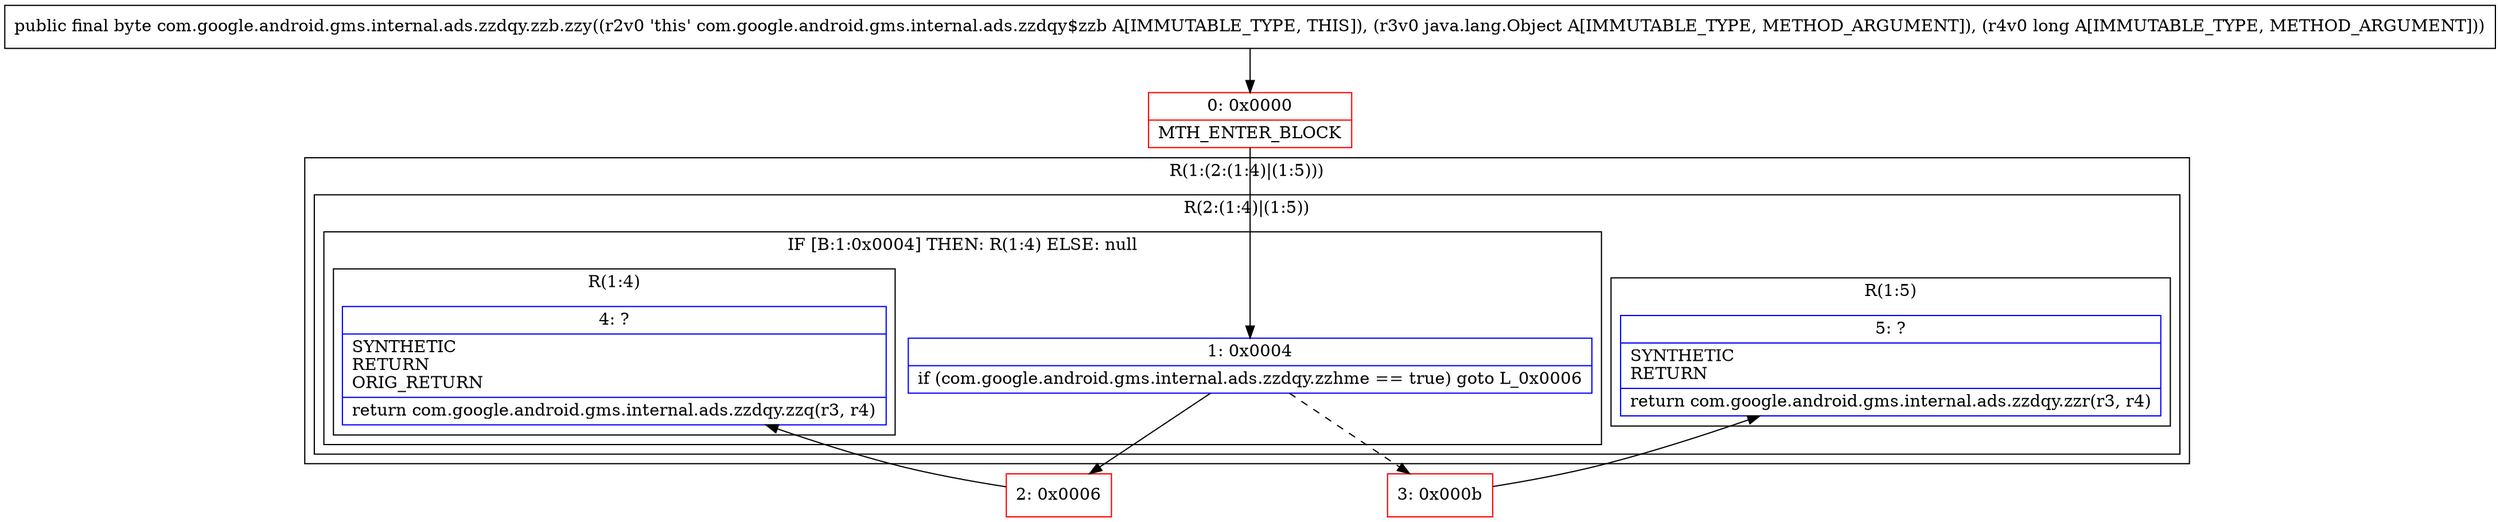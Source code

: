 digraph "CFG forcom.google.android.gms.internal.ads.zzdqy.zzb.zzy(Ljava\/lang\/Object;J)B" {
subgraph cluster_Region_1992456565 {
label = "R(1:(2:(1:4)|(1:5)))";
node [shape=record,color=blue];
subgraph cluster_Region_28664297 {
label = "R(2:(1:4)|(1:5))";
node [shape=record,color=blue];
subgraph cluster_IfRegion_1226895856 {
label = "IF [B:1:0x0004] THEN: R(1:4) ELSE: null";
node [shape=record,color=blue];
Node_1 [shape=record,label="{1\:\ 0x0004|if (com.google.android.gms.internal.ads.zzdqy.zzhme == true) goto L_0x0006\l}"];
subgraph cluster_Region_1212445354 {
label = "R(1:4)";
node [shape=record,color=blue];
Node_4 [shape=record,label="{4\:\ ?|SYNTHETIC\lRETURN\lORIG_RETURN\l|return com.google.android.gms.internal.ads.zzdqy.zzq(r3, r4)\l}"];
}
}
subgraph cluster_Region_766026502 {
label = "R(1:5)";
node [shape=record,color=blue];
Node_5 [shape=record,label="{5\:\ ?|SYNTHETIC\lRETURN\l|return com.google.android.gms.internal.ads.zzdqy.zzr(r3, r4)\l}"];
}
}
}
Node_0 [shape=record,color=red,label="{0\:\ 0x0000|MTH_ENTER_BLOCK\l}"];
Node_2 [shape=record,color=red,label="{2\:\ 0x0006}"];
Node_3 [shape=record,color=red,label="{3\:\ 0x000b}"];
MethodNode[shape=record,label="{public final byte com.google.android.gms.internal.ads.zzdqy.zzb.zzy((r2v0 'this' com.google.android.gms.internal.ads.zzdqy$zzb A[IMMUTABLE_TYPE, THIS]), (r3v0 java.lang.Object A[IMMUTABLE_TYPE, METHOD_ARGUMENT]), (r4v0 long A[IMMUTABLE_TYPE, METHOD_ARGUMENT])) }"];
MethodNode -> Node_0;
Node_1 -> Node_2;
Node_1 -> Node_3[style=dashed];
Node_0 -> Node_1;
Node_2 -> Node_4;
Node_3 -> Node_5;
}

